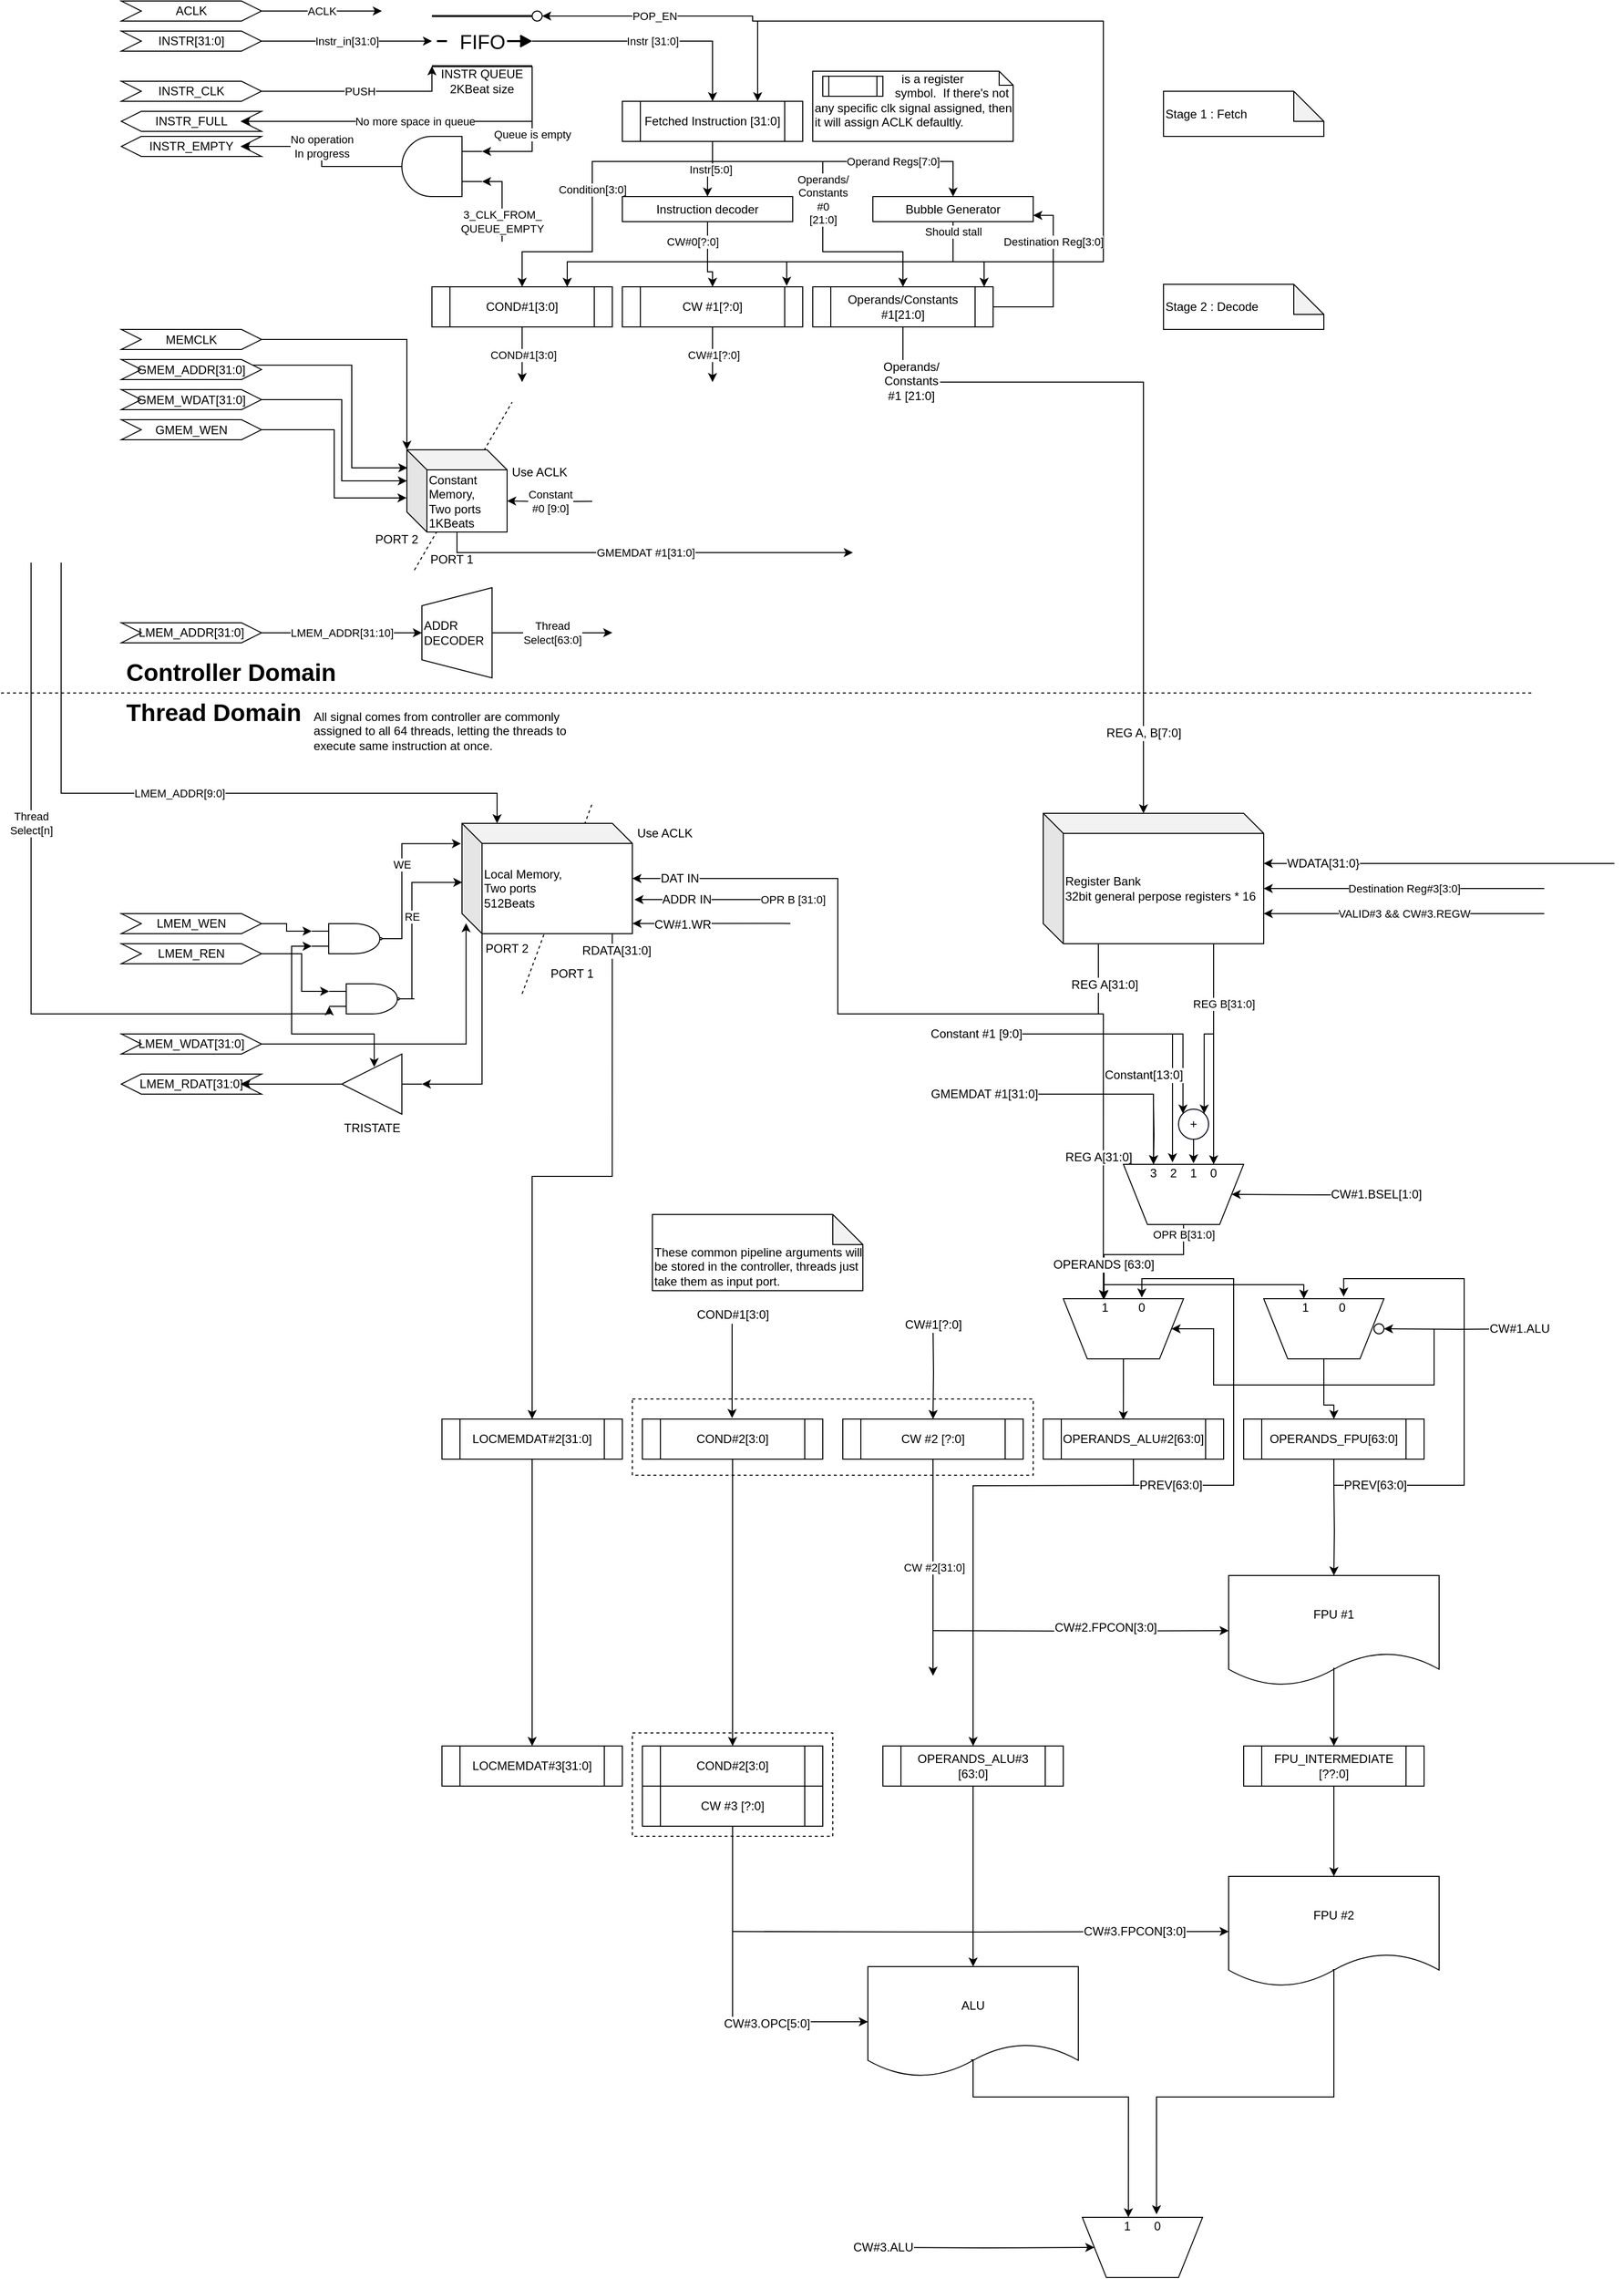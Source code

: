 <mxfile version="10.6.9" type="device"><diagram id="GFs_m2COBvJKlhi9vGBS" name="Page-1"><mxGraphModel dx="1058" dy="968" grid="1" gridSize="10" guides="1" tooltips="1" connect="1" arrows="1" fold="1" page="1" pageScale="1" pageWidth="1169" pageHeight="827" math="0" shadow="0"><root><mxCell id="0"/><mxCell id="1" parent="0"/><mxCell id="w4Xrjc9ANLXoHk5ifPLj-215" value="" style="endArrow=none;dashed=1;html=1;fontColor=#000000;" parent="1" edge="1"><mxGeometry width="50" height="50" relative="1" as="geometry"><mxPoint x="442.5" y="867.5" as="sourcePoint"/><mxPoint x="540" y="700" as="targetPoint"/></mxGeometry></mxCell><mxCell id="sPehC4blnUa77swX67Rz-1" value="" style="rounded=0;whiteSpace=wrap;html=1;fillColor=none;dashed=1;" vertex="1" parent="1"><mxGeometry x="660" y="1694" width="400" height="76" as="geometry"/></mxCell><mxCell id="w4Xrjc9ANLXoHk5ifPLj-197" style="edgeStyle=orthogonalEdgeStyle;rounded=0;orthogonalLoop=1;jettySize=auto;html=1;exitX=0.25;exitY=0;exitDx=0;exitDy=0;fontColor=#000000;entryX=0.667;entryY=0.994;entryDx=0;entryDy=0;entryPerimeter=0;" parent="1" target="w4Xrjc9ANLXoHk5ifPLj-224" edge="1"><mxGeometry relative="1" as="geometry"><mxPoint x="1120" y="1580" as="targetPoint"/><mxPoint x="1115" y="1310" as="sourcePoint"/><Array as="points"><mxPoint x="1130" y="1310"/></Array></mxGeometry></mxCell><mxCell id="w4Xrjc9ANLXoHk5ifPLj-198" value="REG A[31:0]" style="text;html=1;resizable=0;points=[];align=center;verticalAlign=middle;labelBackgroundColor=#ffffff;" parent="w4Xrjc9ANLXoHk5ifPLj-197" vertex="1" connectable="0"><mxGeometry x="0.57" y="-4" relative="1" as="geometry"><mxPoint x="-1" y="-77" as="offset"/></mxGeometry></mxCell><mxCell id="w4Xrjc9ANLXoHk5ifPLj-187" style="edgeStyle=orthogonalEdgeStyle;rounded=0;orthogonalLoop=1;jettySize=auto;html=1;exitX=0;exitY=0;exitDx=0;exitDy=0;fontColor=#000000;entryX=0;entryY=0;entryDx=0;entryDy=0;" parent="1" target="w4Xrjc9ANLXoHk5ifPLj-186" edge="1"><mxGeometry relative="1" as="geometry"><mxPoint x="1190" y="1330" as="sourcePoint"/><Array as="points"><mxPoint x="1209" y="1330"/></Array></mxGeometry></mxCell><mxCell id="w4Xrjc9ANLXoHk5ifPLj-188" style="edgeStyle=orthogonalEdgeStyle;rounded=0;orthogonalLoop=1;jettySize=auto;html=1;exitX=1;exitY=0;exitDx=0;exitDy=0;fontColor=#000000;entryX=1;entryY=0;entryDx=0;entryDy=0;" parent="1" target="w4Xrjc9ANLXoHk5ifPLj-186" edge="1"><mxGeometry relative="1" as="geometry"><mxPoint x="1240" y="1330" as="sourcePoint"/><Array as="points"><mxPoint x="1231" y="1330"/></Array></mxGeometry></mxCell><mxCell id="w4Xrjc9ANLXoHk5ifPLj-83" style="edgeStyle=orthogonalEdgeStyle;rounded=0;orthogonalLoop=1;jettySize=auto;html=1;entryX=0.75;entryY=0;entryDx=0;entryDy=0;fontColor=#000000;" parent="1" source="w4Xrjc9ANLXoHk5ifPLj-72" target="w4Xrjc9ANLXoHk5ifPLj-75" edge="1"><mxGeometry relative="1" as="geometry"><Array as="points"><mxPoint x="980" y="560"/><mxPoint x="595" y="560"/></Array></mxGeometry></mxCell><mxCell id="w4Xrjc9ANLXoHk5ifPLj-82" style="edgeStyle=orthogonalEdgeStyle;rounded=0;orthogonalLoop=1;jettySize=auto;html=1;entryX=0.911;entryY=-0.025;entryDx=0;entryDy=0;entryPerimeter=0;fontColor=#000000;" parent="1" source="w4Xrjc9ANLXoHk5ifPLj-72" target="w4Xrjc9ANLXoHk5ifPLj-55" edge="1"><mxGeometry relative="1" as="geometry"><Array as="points"><mxPoint x="980" y="560"/><mxPoint x="814" y="560"/></Array></mxGeometry></mxCell><mxCell id="w4Xrjc9ANLXoHk5ifPLj-79" value="Operands/&lt;br&gt;Constants&lt;br&gt;#0&lt;br&gt;[21:0]&lt;br&gt;" style="edgeStyle=orthogonalEdgeStyle;rounded=0;orthogonalLoop=1;jettySize=auto;html=1;exitX=0.5;exitY=1;exitDx=0;exitDy=0;fontColor=#000000;" parent="1" source="w4Xrjc9ANLXoHk5ifPLj-32" target="w4Xrjc9ANLXoHk5ifPLj-70" edge="1"><mxGeometry relative="1" as="geometry"><Array as="points"><mxPoint x="740" y="460"/><mxPoint x="850" y="460"/><mxPoint x="850" y="550"/><mxPoint x="930" y="550"/></Array></mxGeometry></mxCell><mxCell id="w4Xrjc9ANLXoHk5ifPLj-17" value="ACLK" style="edgeStyle=orthogonalEdgeStyle;rounded=0;orthogonalLoop=1;jettySize=auto;html=1;exitX=1;exitY=0.5;exitDx=0;exitDy=0;fontColor=#000000;" parent="1" source="w4Xrjc9ANLXoHk5ifPLj-2" edge="1"><mxGeometry relative="1" as="geometry"><mxPoint x="410" y="310" as="targetPoint"/><Array as="points"><mxPoint x="400" y="310"/><mxPoint x="400" y="310"/></Array></mxGeometry></mxCell><mxCell id="w4Xrjc9ANLXoHk5ifPLj-2" value="ACLK&lt;br&gt;" style="shape=step;perimeter=stepPerimeter;whiteSpace=wrap;html=1;fixedSize=1;" parent="1" vertex="1"><mxGeometry x="150" y="300" width="140" height="20" as="geometry"/></mxCell><mxCell id="w4Xrjc9ANLXoHk5ifPLj-25" value="Instr_in[31:0]" style="edgeStyle=orthogonalEdgeStyle;rounded=0;orthogonalLoop=1;jettySize=auto;html=1;exitX=1;exitY=0.5;exitDx=0;exitDy=0;entryX=0;entryY=0.5;entryDx=0;entryDy=0;fontColor=#000000;" parent="1" source="w4Xrjc9ANLXoHk5ifPLj-3" target="w4Xrjc9ANLXoHk5ifPLj-22" edge="1"><mxGeometry relative="1" as="geometry"/></mxCell><mxCell id="w4Xrjc9ANLXoHk5ifPLj-3" value="INSTR[31:0]&lt;br&gt;" style="shape=step;perimeter=stepPerimeter;whiteSpace=wrap;html=1;fixedSize=1;" parent="1" vertex="1"><mxGeometry x="150" y="330" width="140" height="20" as="geometry"/></mxCell><mxCell id="w4Xrjc9ANLXoHk5ifPLj-37" value="PUSH" style="edgeStyle=orthogonalEdgeStyle;rounded=0;orthogonalLoop=1;jettySize=auto;html=1;exitX=1;exitY=0.5;exitDx=0;exitDy=0;entryX=0;entryY=1;entryDx=0;entryDy=0;fontColor=#000000;" parent="1" source="w4Xrjc9ANLXoHk5ifPLj-4" target="w4Xrjc9ANLXoHk5ifPLj-22" edge="1"><mxGeometry relative="1" as="geometry"/></mxCell><mxCell id="w4Xrjc9ANLXoHk5ifPLj-4" value="INSTR_CLK" style="shape=step;perimeter=stepPerimeter;whiteSpace=wrap;html=1;fixedSize=1;" parent="1" vertex="1"><mxGeometry x="150" y="380" width="140" height="20" as="geometry"/></mxCell><mxCell id="w4Xrjc9ANLXoHk5ifPLj-112" style="edgeStyle=orthogonalEdgeStyle;rounded=0;orthogonalLoop=1;jettySize=auto;html=1;exitX=1;exitY=0.25;exitDx=0;exitDy=0;entryX=0.005;entryY=0.22;entryDx=0;entryDy=0;entryPerimeter=0;fontColor=#000000;" parent="1" source="w4Xrjc9ANLXoHk5ifPLj-5" target="w4Xrjc9ANLXoHk5ifPLj-106" edge="1"><mxGeometry relative="1" as="geometry"><Array as="points"><mxPoint x="380" y="663"/><mxPoint x="380" y="766"/></Array></mxGeometry></mxCell><mxCell id="w4Xrjc9ANLXoHk5ifPLj-5" value="GMEM_ADDR[31:0]" style="shape=step;perimeter=stepPerimeter;whiteSpace=wrap;html=1;fixedSize=1;" parent="1" vertex="1"><mxGeometry x="150" y="657.5" width="140" height="20" as="geometry"/></mxCell><mxCell id="w4Xrjc9ANLXoHk5ifPLj-111" style="edgeStyle=orthogonalEdgeStyle;rounded=0;orthogonalLoop=1;jettySize=auto;html=1;exitX=1;exitY=0.5;exitDx=0;exitDy=0;entryX=0;entryY=0;entryDx=0;entryDy=31;entryPerimeter=0;fontColor=#000000;" parent="1" source="w4Xrjc9ANLXoHk5ifPLj-6" target="w4Xrjc9ANLXoHk5ifPLj-106" edge="1"><mxGeometry relative="1" as="geometry"><Array as="points"><mxPoint x="370" y="697"/><mxPoint x="370" y="779"/></Array></mxGeometry></mxCell><mxCell id="w4Xrjc9ANLXoHk5ifPLj-6" value="GMEM_WDAT[31:0]" style="shape=step;perimeter=stepPerimeter;whiteSpace=wrap;html=1;fixedSize=1;" parent="1" vertex="1"><mxGeometry x="150" y="687.5" width="140" height="20" as="geometry"/></mxCell><mxCell id="w4Xrjc9ANLXoHk5ifPLj-113" style="edgeStyle=orthogonalEdgeStyle;rounded=0;orthogonalLoop=1;jettySize=auto;html=1;entryX=0;entryY=0;entryDx=0;entryDy=0;entryPerimeter=0;fontColor=#000000;" parent="1" source="w4Xrjc9ANLXoHk5ifPLj-7" target="w4Xrjc9ANLXoHk5ifPLj-106" edge="1"><mxGeometry relative="1" as="geometry"/></mxCell><mxCell id="w4Xrjc9ANLXoHk5ifPLj-7" value="MEMCLK" style="shape=step;perimeter=stepPerimeter;whiteSpace=wrap;html=1;fixedSize=1;" parent="1" vertex="1"><mxGeometry x="150" y="627.5" width="140" height="20" as="geometry"/></mxCell><mxCell id="w4Xrjc9ANLXoHk5ifPLj-110" style="edgeStyle=orthogonalEdgeStyle;rounded=0;orthogonalLoop=1;jettySize=auto;html=1;exitX=1;exitY=0.5;exitDx=0;exitDy=0;entryX=-0.003;entryY=0.585;entryDx=0;entryDy=0;entryPerimeter=0;fontColor=#000000;" parent="1" source="w4Xrjc9ANLXoHk5ifPLj-10" target="w4Xrjc9ANLXoHk5ifPLj-106" edge="1"><mxGeometry relative="1" as="geometry"/></mxCell><mxCell id="w4Xrjc9ANLXoHk5ifPLj-10" value="GMEM_WEN" style="shape=step;perimeter=stepPerimeter;whiteSpace=wrap;html=1;fixedSize=1;" parent="1" vertex="1"><mxGeometry x="150" y="717.5" width="140" height="20" as="geometry"/></mxCell><mxCell id="w4Xrjc9ANLXoHk5ifPLj-121" value="LMEM_ADDR[31:10]" style="edgeStyle=orthogonalEdgeStyle;rounded=0;orthogonalLoop=1;jettySize=auto;html=1;exitX=1;exitY=0.5;exitDx=0;exitDy=0;entryX=0.5;entryY=1;entryDx=0;entryDy=0;fontColor=#000000;" parent="1" source="w4Xrjc9ANLXoHk5ifPLj-11" target="w4Xrjc9ANLXoHk5ifPLj-120" edge="1"><mxGeometry relative="1" as="geometry"/></mxCell><mxCell id="w4Xrjc9ANLXoHk5ifPLj-11" value="LMEM_ADDR[31:0]" style="shape=step;perimeter=stepPerimeter;whiteSpace=wrap;html=1;fixedSize=1;" parent="1" vertex="1"><mxGeometry x="150" y="920" width="140" height="20" as="geometry"/></mxCell><mxCell id="w4Xrjc9ANLXoHk5ifPLj-33" value="Instr [31:0]" style="edgeStyle=orthogonalEdgeStyle;rounded=0;orthogonalLoop=1;jettySize=auto;html=1;exitX=1;exitY=0.5;exitDx=0;exitDy=0;entryX=0.5;entryY=0;entryDx=0;entryDy=0;fontColor=#000000;" parent="1" source="w4Xrjc9ANLXoHk5ifPLj-22" target="w4Xrjc9ANLXoHk5ifPLj-32" edge="1"><mxGeometry relative="1" as="geometry"/></mxCell><mxCell id="w4Xrjc9ANLXoHk5ifPLj-42" value="No more space in queue" style="edgeStyle=orthogonalEdgeStyle;rounded=0;orthogonalLoop=1;jettySize=auto;html=1;exitX=1;exitY=1;exitDx=0;exitDy=0;entryX=1;entryY=0.5;entryDx=0;entryDy=0;fontColor=#000000;" parent="1" source="w4Xrjc9ANLXoHk5ifPLj-22" target="w4Xrjc9ANLXoHk5ifPLj-40" edge="1"><mxGeometry relative="1" as="geometry"><Array as="points"><mxPoint x="560" y="420"/></Array></mxGeometry></mxCell><mxCell id="w4Xrjc9ANLXoHk5ifPLj-48" value="Queue is empty" style="edgeStyle=orthogonalEdgeStyle;rounded=0;orthogonalLoop=1;jettySize=auto;html=1;exitX=1;exitY=1;exitDx=0;exitDy=0;entryX=0;entryY=0.25;entryDx=0;entryDy=0;entryPerimeter=0;fontColor=#000000;" parent="1" source="w4Xrjc9ANLXoHk5ifPLj-22" target="w4Xrjc9ANLXoHk5ifPLj-43" edge="1"><mxGeometry relative="1" as="geometry"/></mxCell><mxCell id="w4Xrjc9ANLXoHk5ifPLj-22" value="FIFO" style="strokeWidth=2;html=1;shape=mxgraph.lean_mapping.fifo_sequence_flow;pointerEvents=1;fontStyle=0;fontSize=20;align=center;fillColor=none;" parent="1" vertex="1"><mxGeometry x="460" y="315" width="100" height="50" as="geometry"/></mxCell><mxCell id="w4Xrjc9ANLXoHk5ifPLj-23" value="INSTR QUEUE&lt;br&gt;2KBeat size&lt;br&gt;" style="text;html=1;strokeColor=none;fillColor=none;align=center;verticalAlign=middle;whiteSpace=wrap;rounded=0;fontColor=#000000;" parent="1" vertex="1"><mxGeometry x="425" y="370" width="170" height="20" as="geometry"/></mxCell><mxCell id="w4Xrjc9ANLXoHk5ifPLj-26" value="" style="endArrow=none;dashed=1;html=1;fontColor=#000000;" parent="1" edge="1"><mxGeometry width="50" height="50" relative="1" as="geometry"><mxPoint x="30" y="990" as="sourcePoint"/><mxPoint x="1560" y="990" as="targetPoint"/></mxGeometry></mxCell><mxCell id="w4Xrjc9ANLXoHk5ifPLj-28" value="&lt;h1&gt;Controller Domain&lt;/h1&gt;" style="text;html=1;strokeColor=none;fillColor=none;spacing=5;spacingTop=-20;whiteSpace=wrap;overflow=hidden;rounded=0;fontColor=#000000;" parent="1" vertex="1"><mxGeometry x="150" y="950" width="360" height="40" as="geometry"/></mxCell><mxCell id="w4Xrjc9ANLXoHk5ifPLj-31" value="&lt;h1&gt;Thread Domain&lt;/h1&gt;" style="text;html=1;strokeColor=none;fillColor=none;spacing=5;spacingTop=-20;whiteSpace=wrap;overflow=hidden;rounded=0;fontColor=#000000;" parent="1" vertex="1"><mxGeometry x="150" y="990" width="190" height="40" as="geometry"/></mxCell><mxCell id="w4Xrjc9ANLXoHk5ifPLj-52" value="Instr[5:0]" style="edgeStyle=orthogonalEdgeStyle;rounded=0;orthogonalLoop=1;jettySize=auto;html=1;entryX=0.5;entryY=0;entryDx=0;entryDy=0;fontColor=#000000;" parent="1" source="w4Xrjc9ANLXoHk5ifPLj-32" target="w4Xrjc9ANLXoHk5ifPLj-51" edge="1"><mxGeometry relative="1" as="geometry"/></mxCell><mxCell id="w4Xrjc9ANLXoHk5ifPLj-74" value="Operand Regs[7:0]" style="edgeStyle=orthogonalEdgeStyle;rounded=0;orthogonalLoop=1;jettySize=auto;html=1;exitX=0.5;exitY=1;exitDx=0;exitDy=0;entryX=0.5;entryY=0;entryDx=0;entryDy=0;fontColor=#000000;" parent="1" source="w4Xrjc9ANLXoHk5ifPLj-32" target="w4Xrjc9ANLXoHk5ifPLj-72" edge="1"><mxGeometry x="0.356" relative="1" as="geometry"><Array as="points"><mxPoint x="740" y="460"/><mxPoint x="980" y="460"/></Array><mxPoint as="offset"/></mxGeometry></mxCell><mxCell id="w4Xrjc9ANLXoHk5ifPLj-88" style="edgeStyle=orthogonalEdgeStyle;rounded=0;orthogonalLoop=1;jettySize=auto;html=1;fontColor=#000000;entryX=0.75;entryY=0;entryDx=0;entryDy=0;exitX=0.5;exitY=1;exitDx=0;exitDy=0;" parent="1" source="w4Xrjc9ANLXoHk5ifPLj-72" target="w4Xrjc9ANLXoHk5ifPLj-32" edge="1"><mxGeometry relative="1" as="geometry"><mxPoint x="785" y="290" as="sourcePoint"/><Array as="points"><mxPoint x="980" y="560"/><mxPoint x="1130" y="560"/><mxPoint x="1130" y="320"/><mxPoint x="785" y="320"/></Array></mxGeometry></mxCell><mxCell id="w4Xrjc9ANLXoHk5ifPLj-32" value="Fetched Instruction [31:0]" style="shape=process;whiteSpace=wrap;html=1;backgroundOutline=1;fillColor=none;fontColor=#000000;" parent="1" vertex="1"><mxGeometry x="650" y="400" width="180" height="40" as="geometry"/></mxCell><mxCell id="w4Xrjc9ANLXoHk5ifPLj-35" value="&amp;nbsp; &amp;nbsp; &amp;nbsp; &amp;nbsp; &amp;nbsp; &amp;nbsp; &amp;nbsp; &amp;nbsp; &amp;nbsp; &amp;nbsp; &amp;nbsp; &amp;nbsp; &amp;nbsp; is a register&lt;br&gt;&amp;nbsp; &amp;nbsp; &amp;nbsp; &amp;nbsp; &amp;nbsp; &amp;nbsp; &amp;nbsp; &amp;nbsp; &amp;nbsp; &amp;nbsp; &amp;nbsp; &amp;nbsp; symbol.&amp;nbsp;&amp;nbsp;If there's not any specific clk signal assigned, then it will assign ACLK defaultly.&lt;br&gt;&lt;br&gt;" style="shape=note;whiteSpace=wrap;html=1;size=14;verticalAlign=top;align=left;spacingTop=-6;fillColor=none;fontColor=#000000;" parent="1" vertex="1"><mxGeometry x="840" y="370" width="200" height="70" as="geometry"/></mxCell><mxCell id="w4Xrjc9ANLXoHk5ifPLj-36" value="" style="shape=process;whiteSpace=wrap;html=1;backgroundOutline=1;fillColor=none;fontColor=#000000;" parent="1" vertex="1"><mxGeometry x="850" y="375" width="60" height="20" as="geometry"/></mxCell><mxCell id="w4Xrjc9ANLXoHk5ifPLj-40" value="INSTR_FULL" style="shape=step;perimeter=stepPerimeter;whiteSpace=wrap;html=1;fixedSize=1;flipH=1;" parent="1" vertex="1"><mxGeometry x="150" y="410" width="140" height="20" as="geometry"/></mxCell><mxCell id="w4Xrjc9ANLXoHk5ifPLj-41" value="INSTR_EMPTY" style="shape=step;perimeter=stepPerimeter;whiteSpace=wrap;html=1;fixedSize=1;flipH=1;" parent="1" vertex="1"><mxGeometry x="150" y="435" width="140" height="20" as="geometry"/></mxCell><mxCell id="w4Xrjc9ANLXoHk5ifPLj-46" value="No operation&lt;br&gt;In progress&lt;br&gt;" style="edgeStyle=orthogonalEdgeStyle;rounded=0;orthogonalLoop=1;jettySize=auto;html=1;exitX=1;exitY=0.5;exitDx=0;exitDy=0;exitPerimeter=0;entryX=1;entryY=0.5;entryDx=0;entryDy=0;fontColor=#000000;" parent="1" source="w4Xrjc9ANLXoHk5ifPLj-43" target="w4Xrjc9ANLXoHk5ifPLj-41" edge="1"><mxGeometry relative="1" as="geometry"/></mxCell><mxCell id="w4Xrjc9ANLXoHk5ifPLj-100" value="3_CLK_FROM_&lt;br&gt;QUEUE_EMPTY&lt;br&gt;" style="edgeStyle=orthogonalEdgeStyle;rounded=0;orthogonalLoop=1;jettySize=auto;html=1;exitX=0;exitY=0.75;exitDx=0;exitDy=0;exitPerimeter=0;fontColor=#000000;entryX=0;entryY=0.75;entryDx=0;entryDy=0;entryPerimeter=0;" parent="1" target="w4Xrjc9ANLXoHk5ifPLj-43" edge="1"><mxGeometry x="-0.5" relative="1" as="geometry"><mxPoint x="530" y="540" as="sourcePoint"/><Array as="points"><mxPoint x="530" y="480"/></Array><mxPoint as="offset"/></mxGeometry></mxCell><mxCell id="w4Xrjc9ANLXoHk5ifPLj-43" value="&lt;br&gt;&lt;br&gt;" style="verticalLabelPosition=bottom;shadow=0;dashed=0;align=center;fillColor=#ffffff;html=1;verticalAlign=top;strokeWidth=1;shape=mxgraph.electrical.logic_gates.logic_gate;operation=and;fontColor=#000000;flipH=1;" parent="1" vertex="1"><mxGeometry x="410" y="435" width="100" height="60" as="geometry"/></mxCell><mxCell id="w4Xrjc9ANLXoHk5ifPLj-76" value="Condition[3:0]" style="edgeStyle=orthogonalEdgeStyle;rounded=0;orthogonalLoop=1;jettySize=auto;html=1;entryX=0.5;entryY=0;entryDx=0;entryDy=0;fontColor=#000000;exitX=0.5;exitY=1;exitDx=0;exitDy=0;" parent="1" source="w4Xrjc9ANLXoHk5ifPLj-32" target="w4Xrjc9ANLXoHk5ifPLj-75" edge="1"><mxGeometry relative="1" as="geometry"><mxPoint x="710" y="460" as="sourcePoint"/><Array as="points"><mxPoint x="740" y="460"/><mxPoint x="620" y="460"/><mxPoint x="620" y="550"/><mxPoint x="550" y="550"/></Array></mxGeometry></mxCell><mxCell id="w4Xrjc9ANLXoHk5ifPLj-85" value="CW#0[?:0]" style="edgeStyle=orthogonalEdgeStyle;rounded=0;orthogonalLoop=1;jettySize=auto;html=1;fontColor=#000000;entryX=0.5;entryY=0;entryDx=0;entryDy=0;" parent="1" source="w4Xrjc9ANLXoHk5ifPLj-51" target="w4Xrjc9ANLXoHk5ifPLj-55" edge="1"><mxGeometry x="-0.429" y="-15" relative="1" as="geometry"><mxPoint x="735" y="570" as="targetPoint"/><Array as="points"><mxPoint x="735" y="570"/><mxPoint x="740" y="570"/></Array><mxPoint as="offset"/></mxGeometry></mxCell><mxCell id="w4Xrjc9ANLXoHk5ifPLj-51" value="Instruction decoder" style="rounded=0;whiteSpace=wrap;html=1;fillColor=none;fontColor=#000000;" parent="1" vertex="1"><mxGeometry x="650" y="495" width="170" height="25" as="geometry"/></mxCell><mxCell id="w4Xrjc9ANLXoHk5ifPLj-99" value="CW#1[?:0]&lt;br&gt;" style="edgeStyle=orthogonalEdgeStyle;rounded=0;orthogonalLoop=1;jettySize=auto;html=1;fontColor=#000000;" parent="1" source="w4Xrjc9ANLXoHk5ifPLj-55" edge="1"><mxGeometry relative="1" as="geometry"><mxPoint x="740" y="680" as="targetPoint"/></mxGeometry></mxCell><mxCell id="w4Xrjc9ANLXoHk5ifPLj-55" value="CW #1[?:0]" style="shape=process;whiteSpace=wrap;html=1;backgroundOutline=1;fillColor=none;fontColor=#000000;" parent="1" vertex="1"><mxGeometry x="650" y="585" width="180" height="40" as="geometry"/></mxCell><mxCell id="w4Xrjc9ANLXoHk5ifPLj-73" value="Destination Reg[3:0]" style="edgeStyle=orthogonalEdgeStyle;rounded=0;orthogonalLoop=1;jettySize=auto;html=1;exitX=0;exitY=0.5;exitDx=0;exitDy=0;entryX=1;entryY=0.75;entryDx=0;entryDy=0;fontColor=#000000;" parent="1" source="w4Xrjc9ANLXoHk5ifPLj-70" target="w4Xrjc9ANLXoHk5ifPLj-72" edge="1"><mxGeometry x="0.462" relative="1" as="geometry"><mxPoint as="offset"/></mxGeometry></mxCell><mxCell id="w4Xrjc9ANLXoHk5ifPLj-94" style="edgeStyle=orthogonalEdgeStyle;rounded=0;orthogonalLoop=1;jettySize=auto;html=1;entryX=0;entryY=0;entryDx=100;entryDy=0;entryPerimeter=0;fontColor=#000000;" parent="1" source="w4Xrjc9ANLXoHk5ifPLj-70" target="w4Xrjc9ANLXoHk5ifPLj-93" edge="1"><mxGeometry relative="1" as="geometry"><Array as="points"><mxPoint x="930" y="680"/><mxPoint x="1170" y="680"/></Array></mxGeometry></mxCell><mxCell id="w4Xrjc9ANLXoHk5ifPLj-95" value="REG A, B[7:0]" style="text;html=1;resizable=0;points=[];align=center;verticalAlign=middle;labelBackgroundColor=#ffffff;" parent="w4Xrjc9ANLXoHk5ifPLj-94" vertex="1" connectable="0"><mxGeometry x="0.705" y="4" relative="1" as="geometry"><mxPoint x="-4" y="27" as="offset"/></mxGeometry></mxCell><mxCell id="w4Xrjc9ANLXoHk5ifPLj-108" value="Operands/&lt;br&gt;Constants&lt;br&gt;#1 [21:0]&lt;br&gt;" style="text;html=1;resizable=0;points=[];align=center;verticalAlign=middle;labelBackgroundColor=#ffffff;" parent="w4Xrjc9ANLXoHk5ifPLj-94" vertex="1" connectable="0"><mxGeometry x="-0.827" y="1" relative="1" as="geometry"><mxPoint as="offset"/></mxGeometry></mxCell><mxCell id="w4Xrjc9ANLXoHk5ifPLj-70" value="Operands/Constants&lt;br&gt;#1[21:0]&lt;br&gt;" style="shape=process;whiteSpace=wrap;html=1;backgroundOutline=1;fillColor=none;fontColor=#000000;direction=west;" parent="1" vertex="1"><mxGeometry x="840" y="585" width="180" height="40" as="geometry"/></mxCell><mxCell id="w4Xrjc9ANLXoHk5ifPLj-80" value="Should stall" style="edgeStyle=orthogonalEdgeStyle;rounded=0;orthogonalLoop=1;jettySize=auto;html=1;fontColor=#000000;entryX=0.05;entryY=1;entryDx=0;entryDy=0;entryPerimeter=0;" parent="1" source="w4Xrjc9ANLXoHk5ifPLj-72" target="w4Xrjc9ANLXoHk5ifPLj-70" edge="1"><mxGeometry x="-0.792" relative="1" as="geometry"><Array as="points"><mxPoint x="980" y="560"/><mxPoint x="1011" y="560"/></Array><mxPoint as="offset"/></mxGeometry></mxCell><mxCell id="w4Xrjc9ANLXoHk5ifPLj-72" value="Bubble Generator" style="rounded=0;whiteSpace=wrap;html=1;fillColor=none;fontColor=#000000;" parent="1" vertex="1"><mxGeometry x="900" y="495" width="160" height="25" as="geometry"/></mxCell><mxCell id="w4Xrjc9ANLXoHk5ifPLj-98" value="COND#1[3:0]" style="edgeStyle=orthogonalEdgeStyle;rounded=0;orthogonalLoop=1;jettySize=auto;html=1;fontColor=#000000;" parent="1" source="w4Xrjc9ANLXoHk5ifPLj-75" edge="1"><mxGeometry relative="1" as="geometry"><mxPoint x="550" y="680" as="targetPoint"/></mxGeometry></mxCell><mxCell id="w4Xrjc9ANLXoHk5ifPLj-75" value="COND#1[3:0]" style="shape=process;whiteSpace=wrap;html=1;backgroundOutline=1;fillColor=none;fontColor=#000000;" parent="1" vertex="1"><mxGeometry x="460" y="585" width="180" height="40" as="geometry"/></mxCell><mxCell id="w4Xrjc9ANLXoHk5ifPLj-89" value="All signal comes from controller are commonly assigned to all 64 threads, letting the threads to execute same instruction at once." style="text;html=1;strokeColor=none;fillColor=none;align=left;verticalAlign=top;whiteSpace=wrap;rounded=0;" parent="1" vertex="1"><mxGeometry x="340" y="1000" width="290" height="80" as="geometry"/></mxCell><mxCell id="w4Xrjc9ANLXoHk5ifPLj-90" value="Stage 2 : Decode" style="shape=note;whiteSpace=wrap;html=1;backgroundOutline=1;darkOpacity=0.05;rounded=0;fillColor=none;align=left;" parent="1" vertex="1"><mxGeometry x="1190" y="582.5" width="160" height="45" as="geometry"/></mxCell><mxCell id="w4Xrjc9ANLXoHk5ifPLj-91" value="Stage 1 : Fetch" style="shape=note;whiteSpace=wrap;html=1;backgroundOutline=1;darkOpacity=0.05;rounded=0;fillColor=none;align=left;" parent="1" vertex="1"><mxGeometry x="1190" y="390" width="160" height="45" as="geometry"/></mxCell><mxCell id="w4Xrjc9ANLXoHk5ifPLj-93" value="Register Bank&lt;br&gt;32bit general perpose registers * 16&lt;br&gt;" style="shape=cube;whiteSpace=wrap;html=1;boundedLbl=1;backgroundOutline=1;darkOpacity=0.05;darkOpacity2=0.1;rounded=0;fillColor=none;align=left;" parent="1" vertex="1"><mxGeometry x="1070" y="1110" width="220" height="130" as="geometry"/></mxCell><mxCell id="w4Xrjc9ANLXoHk5ifPLj-103" value="" style="ellipse;whiteSpace=wrap;html=1;aspect=fixed;rounded=0;fillColor=none;align=left;" parent="1" vertex="1"><mxGeometry x="560" y="310" width="10" height="10" as="geometry"/></mxCell><mxCell id="w4Xrjc9ANLXoHk5ifPLj-104" value="POP_EN" style="edgeStyle=orthogonalEdgeStyle;rounded=0;orthogonalLoop=1;jettySize=auto;html=1;entryX=1;entryY=0.5;entryDx=0;entryDy=0;fontColor=#000000;" parent="1" target="w4Xrjc9ANLXoHk5ifPLj-103" edge="1"><mxGeometry relative="1" as="geometry"><mxPoint x="789.951" y="319.961" as="sourcePoint"/><mxPoint x="560.049" y="314.913" as="targetPoint"/><Array as="points"><mxPoint x="780" y="320"/><mxPoint x="780" y="315"/></Array></mxGeometry></mxCell><mxCell id="w4Xrjc9ANLXoHk5ifPLj-109" value="Constant&lt;br&gt;#0 [9:0]&lt;br&gt;" style="edgeStyle=orthogonalEdgeStyle;rounded=0;orthogonalLoop=1;jettySize=auto;html=1;exitX=0;exitY=0;exitDx=100;exitDy=51;exitPerimeter=0;fontColor=#000000;entryX=0;entryY=0;entryDx=100;entryDy=51;entryPerimeter=0;" parent="1" target="w4Xrjc9ANLXoHk5ifPLj-106" edge="1"><mxGeometry relative="1" as="geometry"><mxPoint x="620" y="798.833" as="sourcePoint"/></mxGeometry></mxCell><mxCell id="w4Xrjc9ANLXoHk5ifPLj-153" value="GMEMDAT #1[31:0]" style="edgeStyle=orthogonalEdgeStyle;rounded=0;orthogonalLoop=1;jettySize=auto;html=1;fontColor=#000000;" parent="1" source="w4Xrjc9ANLXoHk5ifPLj-106" edge="1"><mxGeometry relative="1" as="geometry"><mxPoint x="880" y="850" as="targetPoint"/><Array as="points"><mxPoint x="485" y="850"/><mxPoint x="850" y="850"/></Array></mxGeometry></mxCell><mxCell id="w4Xrjc9ANLXoHk5ifPLj-145" style="edgeStyle=orthogonalEdgeStyle;rounded=0;orthogonalLoop=1;jettySize=auto;html=1;exitX=1;exitY=0.5;exitDx=0;exitDy=0;entryX=0.024;entryY=0.905;entryDx=0;entryDy=0;entryPerimeter=0;fontColor=#000000;" parent="1" source="w4Xrjc9ANLXoHk5ifPLj-116" target="w4Xrjc9ANLXoHk5ifPLj-122" edge="1"><mxGeometry relative="1" as="geometry"/></mxCell><mxCell id="w4Xrjc9ANLXoHk5ifPLj-116" value="LMEM_WDAT[31:0]" style="shape=step;perimeter=stepPerimeter;whiteSpace=wrap;html=1;fixedSize=1;" parent="1" vertex="1"><mxGeometry x="150" y="1330" width="140" height="20" as="geometry"/></mxCell><mxCell id="w4Xrjc9ANLXoHk5ifPLj-117" value="LMEM_RDAT[31:0]" style="shape=step;perimeter=stepPerimeter;whiteSpace=wrap;html=1;fixedSize=1;flipH=1;" parent="1" vertex="1"><mxGeometry x="150" y="1370" width="140" height="20" as="geometry"/></mxCell><mxCell id="w4Xrjc9ANLXoHk5ifPLj-129" style="edgeStyle=orthogonalEdgeStyle;rounded=0;orthogonalLoop=1;jettySize=auto;html=1;exitX=1;exitY=0.5;exitDx=0;exitDy=0;entryX=0;entryY=0.25;entryDx=0;entryDy=0;entryPerimeter=0;fontColor=#000000;" parent="1" source="w4Xrjc9ANLXoHk5ifPLj-118" target="w4Xrjc9ANLXoHk5ifPLj-128" edge="1"><mxGeometry relative="1" as="geometry"/></mxCell><mxCell id="w4Xrjc9ANLXoHk5ifPLj-118" value="LMEM_WEN" style="shape=step;perimeter=stepPerimeter;whiteSpace=wrap;html=1;fixedSize=1;" parent="1" vertex="1"><mxGeometry x="150" y="1210" width="140" height="20" as="geometry"/></mxCell><mxCell id="w4Xrjc9ANLXoHk5ifPLj-137" style="edgeStyle=orthogonalEdgeStyle;rounded=0;orthogonalLoop=1;jettySize=auto;html=1;entryX=0;entryY=0.25;entryDx=0;entryDy=0;entryPerimeter=0;fontColor=#000000;" parent="1" source="w4Xrjc9ANLXoHk5ifPLj-119" target="w4Xrjc9ANLXoHk5ifPLj-136" edge="1"><mxGeometry relative="1" as="geometry"><Array as="points"><mxPoint x="330" y="1250"/><mxPoint x="330" y="1287"/></Array></mxGeometry></mxCell><mxCell id="w4Xrjc9ANLXoHk5ifPLj-119" value="LMEM_REN" style="shape=step;perimeter=stepPerimeter;whiteSpace=wrap;html=1;fixedSize=1;" parent="1" vertex="1"><mxGeometry x="150" y="1240" width="140" height="20" as="geometry"/></mxCell><mxCell id="w4Xrjc9ANLXoHk5ifPLj-127" value="Thread &lt;br&gt;Select[63:0]" style="edgeStyle=orthogonalEdgeStyle;rounded=0;orthogonalLoop=1;jettySize=auto;html=1;exitX=0.5;exitY=0;exitDx=0;exitDy=0;fontColor=#000000;" parent="1" source="w4Xrjc9ANLXoHk5ifPLj-120" edge="1"><mxGeometry relative="1" as="geometry"><mxPoint x="640" y="929.931" as="targetPoint"/></mxGeometry></mxCell><mxCell id="w4Xrjc9ANLXoHk5ifPLj-120" value="ADDR&lt;br&gt;DECODER&lt;br&gt;" style="shape=trapezoid;perimeter=trapezoidPerimeter;whiteSpace=wrap;html=1;rounded=0;fillColor=none;align=left;direction=south;flipH=1;" parent="1" vertex="1"><mxGeometry x="450" y="885" width="70" height="90" as="geometry"/></mxCell><mxCell id="w4Xrjc9ANLXoHk5ifPLj-125" value="LMEM_ADDR[9:0]" style="edgeStyle=orthogonalEdgeStyle;rounded=0;orthogonalLoop=1;jettySize=auto;html=1;fontColor=#000000;" parent="1" target="w4Xrjc9ANLXoHk5ifPLj-122" edge="1"><mxGeometry relative="1" as="geometry"><mxPoint x="90" y="860" as="sourcePoint"/><Array as="points"><mxPoint x="525" y="1090"/></Array></mxGeometry></mxCell><mxCell id="w4Xrjc9ANLXoHk5ifPLj-146" style="edgeStyle=orthogonalEdgeStyle;rounded=0;orthogonalLoop=1;jettySize=auto;html=1;exitX=0;exitY=0;exitDx=20;exitDy=110;exitPerimeter=0;fontColor=#000000;entryX=0;entryY=0.5;entryDx=0;entryDy=0;" parent="1" source="w4Xrjc9ANLXoHk5ifPLj-122" target="w4Xrjc9ANLXoHk5ifPLj-147" edge="1"><mxGeometry relative="1" as="geometry"><mxPoint x="450" y="1380" as="targetPoint"/><Array as="points"><mxPoint x="510" y="1380"/></Array></mxGeometry></mxCell><mxCell id="w4Xrjc9ANLXoHk5ifPLj-166" style="edgeStyle=orthogonalEdgeStyle;rounded=0;orthogonalLoop=1;jettySize=auto;html=1;fontColor=#000000;exitX=0.25;exitY=1;exitDx=0;exitDy=0;exitPerimeter=0;" parent="1" source="w4Xrjc9ANLXoHk5ifPLj-93" target="w4Xrjc9ANLXoHk5ifPLj-122" edge="1"><mxGeometry relative="1" as="geometry"><Array as="points"><mxPoint x="1125" y="1310"/><mxPoint x="865" y="1310"/><mxPoint x="865" y="1175"/></Array></mxGeometry></mxCell><mxCell id="w4Xrjc9ANLXoHk5ifPLj-167" value="REG A[31:0]" style="text;html=1;resizable=0;points=[];align=center;verticalAlign=middle;labelBackgroundColor=#ffffff;" parent="w4Xrjc9ANLXoHk5ifPLj-166" vertex="1" connectable="0"><mxGeometry x="-0.803" y="4" relative="1" as="geometry"><mxPoint x="1.5" y="-25.5" as="offset"/></mxGeometry></mxCell><mxCell id="w4Xrjc9ANLXoHk5ifPLj-171" value="DAT IN" style="text;html=1;resizable=0;points=[];align=center;verticalAlign=middle;labelBackgroundColor=#ffffff;" parent="w4Xrjc9ANLXoHk5ifPLj-166" vertex="1" connectable="0"><mxGeometry x="0.901" y="-4" relative="1" as="geometry"><mxPoint x="14" y="4" as="offset"/></mxGeometry></mxCell><mxCell id="w4Xrjc9ANLXoHk5ifPLj-210" value="OPR B [31:0]" style="edgeStyle=orthogonalEdgeStyle;rounded=0;orthogonalLoop=1;jettySize=auto;html=1;fontColor=#000000;entryX=1.012;entryY=0.691;entryDx=0;entryDy=0;entryPerimeter=0;" parent="1" target="w4Xrjc9ANLXoHk5ifPLj-122" edge="1"><mxGeometry x="-0.873" y="-10" relative="1" as="geometry"><mxPoint x="820" y="1196" as="sourcePoint"/><Array as="points"><mxPoint x="670" y="1196"/><mxPoint x="670" y="1196"/></Array><mxPoint x="10" y="10" as="offset"/></mxGeometry></mxCell><mxCell id="w4Xrjc9ANLXoHk5ifPLj-211" value="ADDR IN" style="text;html=1;resizable=0;points=[];align=center;verticalAlign=middle;labelBackgroundColor=#ffffff;" parent="w4Xrjc9ANLXoHk5ifPLj-210" vertex="1" connectable="0"><mxGeometry x="0.887" y="-2" relative="1" as="geometry"><mxPoint x="42.5" y="2" as="offset"/></mxGeometry></mxCell><mxCell id="w4Xrjc9ANLXoHk5ifPLj-141" value="WE" style="edgeStyle=orthogonalEdgeStyle;rounded=0;orthogonalLoop=1;jettySize=auto;html=1;exitX=1;exitY=0.5;exitDx=0;exitDy=0;exitPerimeter=0;entryX=-0.006;entryY=0.184;entryDx=0;entryDy=0;entryPerimeter=0;fontColor=#000000;" parent="1" source="w4Xrjc9ANLXoHk5ifPLj-128" target="w4Xrjc9ANLXoHk5ifPLj-122" edge="1"><mxGeometry relative="1" as="geometry"><Array as="points"><mxPoint x="430" y="1235"/><mxPoint x="430" y="1140"/></Array></mxGeometry></mxCell><mxCell id="w4Xrjc9ANLXoHk5ifPLj-128" value="" style="verticalLabelPosition=bottom;shadow=0;dashed=0;align=center;fillColor=#ffffff;html=1;verticalAlign=top;strokeWidth=1;shape=mxgraph.electrical.logic_gates.logic_gate;operation=and;negating=1;rounded=0;" parent="1" vertex="1"><mxGeometry x="340" y="1220" width="85" height="30" as="geometry"/></mxCell><mxCell id="w4Xrjc9ANLXoHk5ifPLj-135" value="Thread&lt;br&gt;Select[n]&lt;br&gt;" style="edgeStyle=orthogonalEdgeStyle;rounded=0;orthogonalLoop=1;jettySize=auto;html=1;fontColor=#000000;entryX=0;entryY=0.75;entryDx=0;entryDy=0;entryPerimeter=0;" parent="1" target="w4Xrjc9ANLXoHk5ifPLj-128" edge="1"><mxGeometry x="-0.348" relative="1" as="geometry"><mxPoint x="290" y="1309.931" as="targetPoint"/><mxPoint x="60" y="860" as="sourcePoint"/><Array as="points"><mxPoint x="320" y="1310"/><mxPoint x="320" y="1242"/></Array><mxPoint as="offset"/></mxGeometry></mxCell><mxCell id="w4Xrjc9ANLXoHk5ifPLj-138" style="edgeStyle=orthogonalEdgeStyle;rounded=0;orthogonalLoop=1;jettySize=auto;html=1;exitX=0;exitY=0.75;exitDx=0;exitDy=0;exitPerimeter=0;fontColor=#000000;entryX=0;entryY=0.75;entryDx=0;entryDy=0;entryPerimeter=0;" parent="1" target="w4Xrjc9ANLXoHk5ifPLj-136" edge="1"><mxGeometry relative="1" as="geometry"><mxPoint x="320.345" y="1309.931" as="sourcePoint"/><Array as="points"><mxPoint x="358" y="1310"/></Array></mxGeometry></mxCell><mxCell id="w4Xrjc9ANLXoHk5ifPLj-142" value="RE" style="edgeStyle=orthogonalEdgeStyle;rounded=0;orthogonalLoop=1;jettySize=auto;html=1;exitX=1;exitY=0.5;exitDx=0;exitDy=0;exitPerimeter=0;entryX=0.002;entryY=0.535;entryDx=0;entryDy=0;entryPerimeter=0;fontColor=#000000;" parent="1" source="w4Xrjc9ANLXoHk5ifPLj-136" target="w4Xrjc9ANLXoHk5ifPLj-122" edge="1"><mxGeometry relative="1" as="geometry"><Array as="points"><mxPoint x="440" y="1295"/><mxPoint x="440" y="1179"/></Array></mxGeometry></mxCell><mxCell id="w4Xrjc9ANLXoHk5ifPLj-136" value="" style="verticalLabelPosition=bottom;shadow=0;dashed=0;align=center;fillColor=#ffffff;html=1;verticalAlign=top;strokeWidth=1;shape=mxgraph.electrical.logic_gates.logic_gate;operation=and;negating=1;rounded=0;" parent="1" vertex="1"><mxGeometry x="357.5" y="1280" width="85" height="30" as="geometry"/></mxCell><mxCell id="w4Xrjc9ANLXoHk5ifPLj-149" style="edgeStyle=orthogonalEdgeStyle;rounded=0;orthogonalLoop=1;jettySize=auto;html=1;exitX=1;exitY=0.5;exitDx=0;exitDy=0;entryX=1;entryY=0.5;entryDx=0;entryDy=0;fontColor=#000000;" parent="1" source="w4Xrjc9ANLXoHk5ifPLj-147" target="w4Xrjc9ANLXoHk5ifPLj-117" edge="1"><mxGeometry relative="1" as="geometry"/></mxCell><mxCell id="w4Xrjc9ANLXoHk5ifPLj-150" style="edgeStyle=orthogonalEdgeStyle;rounded=0;orthogonalLoop=1;jettySize=auto;html=1;fontColor=#000000;entryX=0.476;entryY=0.783;entryDx=0;entryDy=0;entryPerimeter=0;" parent="1" target="w4Xrjc9ANLXoHk5ifPLj-147" edge="1"><mxGeometry relative="1" as="geometry"><mxPoint x="320" y="1310" as="sourcePoint"/><Array as="points"><mxPoint x="320" y="1330"/><mxPoint x="402" y="1330"/></Array></mxGeometry></mxCell><mxCell id="w4Xrjc9ANLXoHk5ifPLj-147" value="TRISTATE" style="verticalLabelPosition=bottom;shadow=0;dashed=0;align=center;fillColor=#ffffff;html=1;verticalAlign=top;strokeWidth=1;shape=mxgraph.electrical.logic_gates.buffer2;rounded=0;direction=west;" parent="1" vertex="1"><mxGeometry x="350" y="1350" width="100" height="60" as="geometry"/></mxCell><mxCell id="w4Xrjc9ANLXoHk5ifPLj-160" value="Destination Reg#3[3:0]" style="edgeStyle=orthogonalEdgeStyle;rounded=0;orthogonalLoop=1;jettySize=auto;html=1;entryX=0;entryY=0;entryDx=220;entryDy=75;entryPerimeter=0;fontColor=#000000;" parent="1" target="w4Xrjc9ANLXoHk5ifPLj-93" edge="1"><mxGeometry relative="1" as="geometry"><mxPoint x="1570" y="1185" as="sourcePoint"/><Array as="points"><mxPoint x="1570" y="1185"/></Array></mxGeometry></mxCell><mxCell id="w4Xrjc9ANLXoHk5ifPLj-176" style="edgeStyle=orthogonalEdgeStyle;rounded=0;orthogonalLoop=1;jettySize=auto;html=1;exitX=0.75;exitY=1;exitDx=0;exitDy=0;fontColor=#000000;entryX=0.75;entryY=1;entryDx=0;entryDy=0;" parent="1" target="w4Xrjc9ANLXoHk5ifPLj-172" edge="1"><mxGeometry relative="1" as="geometry"><mxPoint x="1180" y="1400" as="sourcePoint"/></mxGeometry></mxCell><mxCell id="w4Xrjc9ANLXoHk5ifPLj-191" style="edgeStyle=orthogonalEdgeStyle;rounded=0;orthogonalLoop=1;jettySize=auto;html=1;fontColor=#000000;" parent="1" target="w4Xrjc9ANLXoHk5ifPLj-172" edge="1"><mxGeometry relative="1" as="geometry"><mxPoint x="1430" y="1490" as="sourcePoint"/></mxGeometry></mxCell><mxCell id="w4Xrjc9ANLXoHk5ifPLj-192" value="CW#1.BSEL[1:0]" style="text;html=1;resizable=0;points=[];align=center;verticalAlign=middle;labelBackgroundColor=#ffffff;" parent="w4Xrjc9ANLXoHk5ifPLj-191" vertex="1" connectable="0"><mxGeometry x="-0.674" relative="1" as="geometry"><mxPoint as="offset"/></mxGeometry></mxCell><mxCell id="w4Xrjc9ANLXoHk5ifPLj-193" value="OPR B[31:0]" style="edgeStyle=orthogonalEdgeStyle;rounded=0;orthogonalLoop=1;jettySize=auto;html=1;fontColor=#000000;entryX=0.661;entryY=0.989;entryDx=0;entryDy=0;entryPerimeter=0;" parent="1" source="w4Xrjc9ANLXoHk5ifPLj-172" target="w4Xrjc9ANLXoHk5ifPLj-224" edge="1"><mxGeometry x="-0.87" relative="1" as="geometry"><mxPoint x="1186" y="1580" as="targetPoint"/><Array as="points"><mxPoint x="1210" y="1550"/><mxPoint x="1131" y="1550"/></Array><mxPoint as="offset"/></mxGeometry></mxCell><mxCell id="w4Xrjc9ANLXoHk5ifPLj-237" value="OPERANDS [63:0]" style="text;html=1;resizable=0;points=[];align=center;verticalAlign=middle;labelBackgroundColor=#ffffff;" parent="w4Xrjc9ANLXoHk5ifPLj-193" vertex="1" connectable="0"><mxGeometry x="0.591" y="1" relative="1" as="geometry"><mxPoint x="-2" y="-3.5" as="offset"/></mxGeometry></mxCell><mxCell id="w4Xrjc9ANLXoHk5ifPLj-172" value="3&amp;nbsp; &amp;nbsp; 2&amp;nbsp; &amp;nbsp; 1&amp;nbsp; &amp;nbsp; 0&lt;br&gt;&lt;br&gt;&lt;br&gt;&lt;br&gt;" style="shape=trapezoid;perimeter=trapezoidPerimeter;whiteSpace=wrap;html=1;rounded=0;fillColor=none;align=center;direction=west;" parent="1" vertex="1"><mxGeometry x="1150" y="1460" width="120" height="60" as="geometry"/></mxCell><mxCell id="w4Xrjc9ANLXoHk5ifPLj-173" value="VALID#3 &amp;amp;&amp;amp; CW#3.REGW" style="edgeStyle=orthogonalEdgeStyle;rounded=0;orthogonalLoop=1;jettySize=auto;html=1;entryX=0;entryY=0;entryDx=220;entryDy=75;entryPerimeter=0;fontColor=#000000;" parent="1" edge="1"><mxGeometry relative="1" as="geometry"><mxPoint x="1570" y="1210" as="sourcePoint"/><mxPoint x="1290" y="1210" as="targetPoint"/><Array as="points"><mxPoint x="1570" y="1210"/></Array></mxGeometry></mxCell><mxCell id="w4Xrjc9ANLXoHk5ifPLj-174" value="" style="edgeStyle=orthogonalEdgeStyle;rounded=0;orthogonalLoop=1;jettySize=auto;html=1;entryX=0;entryY=0;entryDx=220;entryDy=75;entryPerimeter=0;fontColor=#000000;" parent="1" edge="1"><mxGeometry relative="1" as="geometry"><mxPoint x="1640" y="1160" as="sourcePoint"/><mxPoint x="1290" y="1160" as="targetPoint"/><Array as="points"><mxPoint x="1570" y="1160"/></Array></mxGeometry></mxCell><mxCell id="w4Xrjc9ANLXoHk5ifPLj-175" value="WDATA[31:0}" style="text;html=1;resizable=0;points=[];align=center;verticalAlign=middle;labelBackgroundColor=#ffffff;" parent="w4Xrjc9ANLXoHk5ifPLj-174" vertex="1" connectable="0"><mxGeometry x="0.757" y="3" relative="1" as="geometry"><mxPoint x="16" y="-3" as="offset"/></mxGeometry></mxCell><mxCell id="w4Xrjc9ANLXoHk5ifPLj-177" style="edgeStyle=orthogonalEdgeStyle;rounded=0;orthogonalLoop=1;jettySize=auto;html=1;fontColor=#000000;entryX=0.75;entryY=1;entryDx=0;entryDy=0;" parent="1" target="w4Xrjc9ANLXoHk5ifPLj-172" edge="1"><mxGeometry relative="1" as="geometry"><mxPoint x="1180" y="1460" as="targetPoint"/><mxPoint x="990" y="1390" as="sourcePoint"/><Array as="points"><mxPoint x="1180" y="1440"/><mxPoint x="1180" y="1440"/></Array></mxGeometry></mxCell><mxCell id="w4Xrjc9ANLXoHk5ifPLj-179" value="GMEMDAT #1[31:0]" style="text;html=1;resizable=0;points=[];align=center;verticalAlign=middle;labelBackgroundColor=#ffffff;" parent="w4Xrjc9ANLXoHk5ifPLj-177" vertex="1" connectable="0"><mxGeometry x="-0.744" y="-3" relative="1" as="geometry"><mxPoint x="-13" y="-3" as="offset"/></mxGeometry></mxCell><mxCell id="w4Xrjc9ANLXoHk5ifPLj-182" value="REG B[31:0]" style="edgeStyle=orthogonalEdgeStyle;rounded=0;orthogonalLoop=1;jettySize=auto;html=1;fontColor=#000000;entryX=0.25;entryY=1;entryDx=0;entryDy=0;" parent="1" target="w4Xrjc9ANLXoHk5ifPLj-172" edge="1"><mxGeometry x="-0.454" y="10" relative="1" as="geometry"><mxPoint x="1205" y="1460" as="targetPoint"/><mxPoint x="1240" y="1240" as="sourcePoint"/><Array as="points"><mxPoint x="1240" y="1240"/></Array><mxPoint as="offset"/></mxGeometry></mxCell><mxCell id="w4Xrjc9ANLXoHk5ifPLj-184" style="edgeStyle=orthogonalEdgeStyle;rounded=0;orthogonalLoop=1;jettySize=auto;html=1;fontColor=#000000;entryX=0.592;entryY=1.033;entryDx=0;entryDy=0;entryPerimeter=0;" parent="1" target="w4Xrjc9ANLXoHk5ifPLj-172" edge="1"><mxGeometry relative="1" as="geometry"><mxPoint x="1170" y="1400" as="targetPoint"/><mxPoint x="970" y="1330" as="sourcePoint"/><Array as="points"><mxPoint x="1199" y="1330"/></Array></mxGeometry></mxCell><mxCell id="w4Xrjc9ANLXoHk5ifPLj-185" value="Constant #1 [9:0]" style="text;html=1;resizable=0;points=[];align=center;verticalAlign=middle;labelBackgroundColor=#ffffff;" parent="w4Xrjc9ANLXoHk5ifPLj-184" vertex="1" connectable="0"><mxGeometry x="-0.744" y="-3" relative="1" as="geometry"><mxPoint x="-13" y="-3" as="offset"/></mxGeometry></mxCell><mxCell id="w4Xrjc9ANLXoHk5ifPLj-246" value="Constant[13:0]" style="text;html=1;resizable=0;points=[];align=center;verticalAlign=middle;labelBackgroundColor=#ffffff;" parent="w4Xrjc9ANLXoHk5ifPLj-184" vertex="1" connectable="0"><mxGeometry x="0.282" y="-39" relative="1" as="geometry"><mxPoint x="10" y="40.5" as="offset"/></mxGeometry></mxCell><mxCell id="w4Xrjc9ANLXoHk5ifPLj-190" style="edgeStyle=orthogonalEdgeStyle;rounded=0;orthogonalLoop=1;jettySize=auto;html=1;entryX=0.417;entryY=1.017;entryDx=0;entryDy=0;entryPerimeter=0;fontColor=#000000;" parent="1" source="w4Xrjc9ANLXoHk5ifPLj-186" target="w4Xrjc9ANLXoHk5ifPLj-172" edge="1"><mxGeometry relative="1" as="geometry"/></mxCell><mxCell id="w4Xrjc9ANLXoHk5ifPLj-186" value="+" style="ellipse;whiteSpace=wrap;html=1;aspect=fixed;strokeColor=#040114;fillColor=none;align=center;rounded=0;" parent="1" vertex="1"><mxGeometry x="1205" y="1405" width="30" height="30" as="geometry"/></mxCell><mxCell id="dmmZ0A7jITTZRiNy40ph-1" style="edgeStyle=orthogonalEdgeStyle;rounded=0;orthogonalLoop=1;jettySize=auto;html=1;exitX=0.5;exitY=0;exitDx=0;exitDy=0;entryX=0.5;entryY=0;entryDx=0;entryDy=0;" parent="1" target="sPehC4blnUa77swX67Rz-3" edge="1"><mxGeometry relative="1" as="geometry"><mxPoint x="1160" y="1780" as="sourcePoint"/><mxPoint x="1005" y="2012" as="targetPoint"/></mxGeometry></mxCell><mxCell id="w4Xrjc9ANLXoHk5ifPLj-241" style="edgeStyle=orthogonalEdgeStyle;rounded=0;orthogonalLoop=1;jettySize=auto;html=1;entryX=0.347;entryY=1.02;entryDx=0;entryDy=0;entryPerimeter=0;fontColor=#000000;exitX=0.5;exitY=1;exitDx=0;exitDy=0;" parent="1" source="w4Xrjc9ANLXoHk5ifPLj-196" target="w4Xrjc9ANLXoHk5ifPLj-224" edge="1"><mxGeometry relative="1" as="geometry"><Array as="points"><mxPoint x="1160" y="1780"/><mxPoint x="1260" y="1780"/><mxPoint x="1260" y="1574"/><mxPoint x="1168" y="1574"/></Array></mxGeometry></mxCell><mxCell id="w4Xrjc9ANLXoHk5ifPLj-243" value="PREV[63:0]" style="text;html=1;resizable=0;points=[];align=center;verticalAlign=middle;labelBackgroundColor=#ffffff;" parent="w4Xrjc9ANLXoHk5ifPLj-241" vertex="1" connectable="0"><mxGeometry x="-0.715" relative="1" as="geometry"><mxPoint as="offset"/></mxGeometry></mxCell><mxCell id="w4Xrjc9ANLXoHk5ifPLj-196" value="OPERANDS_ALU#2[63:0]" style="shape=process;whiteSpace=wrap;html=1;backgroundOutline=1;fillColor=none;fontColor=#000000;" parent="1" vertex="1"><mxGeometry x="1070" y="1714" width="180" height="40" as="geometry"/></mxCell><mxCell id="w4Xrjc9ANLXoHk5ifPLj-201" style="edgeStyle=orthogonalEdgeStyle;rounded=0;orthogonalLoop=1;jettySize=auto;html=1;exitX=0.5;exitY=0;exitDx=0;exitDy=0;fontColor=#000000;entryX=0.5;entryY=0;entryDx=0;entryDy=0;" parent="1" target="w4Xrjc9ANLXoHk5ifPLj-199" edge="1"><mxGeometry relative="1" as="geometry"><mxPoint x="960" y="1620" as="sourcePoint"/></mxGeometry></mxCell><mxCell id="w4Xrjc9ANLXoHk5ifPLj-202" value="CW#1[?:0]" style="text;html=1;resizable=0;points=[];align=center;verticalAlign=middle;labelBackgroundColor=#ffffff;" parent="w4Xrjc9ANLXoHk5ifPLj-201" vertex="1" connectable="0"><mxGeometry x="-0.787" y="-1" relative="1" as="geometry"><mxPoint x="1" y="-10" as="offset"/></mxGeometry></mxCell><mxCell id="dmmZ0A7jITTZRiNy40ph-7" value="CW #2[31:0]" style="edgeStyle=orthogonalEdgeStyle;rounded=0;orthogonalLoop=1;jettySize=auto;html=1;exitX=0.5;exitY=1;exitDx=0;exitDy=0;" parent="1" source="w4Xrjc9ANLXoHk5ifPLj-199" edge="1"><mxGeometry relative="1" as="geometry"><mxPoint x="960" y="1970" as="targetPoint"/></mxGeometry></mxCell><mxCell id="w4Xrjc9ANLXoHk5ifPLj-199" value="CW #2 [?:0]" style="shape=process;whiteSpace=wrap;html=1;backgroundOutline=1;fillColor=none;fontColor=#000000;" parent="1" vertex="1"><mxGeometry x="870" y="1714" width="180" height="40" as="geometry"/></mxCell><mxCell id="dmmZ0A7jITTZRiNy40ph-3" style="edgeStyle=orthogonalEdgeStyle;rounded=0;orthogonalLoop=1;jettySize=auto;html=1;entryX=0.5;entryY=0;entryDx=0;entryDy=0;" parent="1" source="w4Xrjc9ANLXoHk5ifPLj-204" edge="1" target="sPehC4blnUa77swX67Rz-14"><mxGeometry relative="1" as="geometry"><mxPoint x="760" y="2030" as="targetPoint"/></mxGeometry></mxCell><mxCell id="w4Xrjc9ANLXoHk5ifPLj-204" value="COND#2[3:0]" style="shape=process;whiteSpace=wrap;html=1;backgroundOutline=1;fillColor=none;fontColor=#000000;" parent="1" vertex="1"><mxGeometry x="670" y="1714" width="180" height="40" as="geometry"/></mxCell><mxCell id="dmmZ0A7jITTZRiNy40ph-2" style="edgeStyle=orthogonalEdgeStyle;rounded=0;orthogonalLoop=1;jettySize=auto;html=1;exitX=0.5;exitY=0;exitDx=0;exitDy=0;entryX=0.5;entryY=0;entryDx=0;entryDy=0;" parent="1" target="w4Xrjc9ANLXoHk5ifPLj-207" edge="1"><mxGeometry relative="1" as="geometry"><mxPoint x="1360" y="1780" as="sourcePoint"/></mxGeometry></mxCell><mxCell id="sPehC4blnUa77swX67Rz-10" style="edgeStyle=orthogonalEdgeStyle;rounded=0;orthogonalLoop=1;jettySize=auto;html=1;entryX=0.5;entryY=0;entryDx=0;entryDy=0;exitX=0.5;exitY=0.836;exitDx=0;exitDy=0;exitPerimeter=0;" edge="1" parent="1" source="w4Xrjc9ANLXoHk5ifPLj-207" target="sPehC4blnUa77swX67Rz-9"><mxGeometry relative="1" as="geometry"/></mxCell><mxCell id="sPehC4blnUa77swX67Rz-18" style="edgeStyle=orthogonalEdgeStyle;rounded=0;orthogonalLoop=1;jettySize=auto;html=1;" edge="1" parent="1" target="w4Xrjc9ANLXoHk5ifPLj-207"><mxGeometry relative="1" as="geometry"><mxPoint x="960" y="1925" as="sourcePoint"/></mxGeometry></mxCell><mxCell id="sPehC4blnUa77swX67Rz-20" value="CW#2.FPCON[3:0]" style="text;html=1;resizable=0;points=[];align=center;verticalAlign=middle;labelBackgroundColor=#ffffff;" vertex="1" connectable="0" parent="sPehC4blnUa77swX67Rz-18"><mxGeometry x="0.166" y="3" relative="1" as="geometry"><mxPoint as="offset"/></mxGeometry></mxCell><mxCell id="w4Xrjc9ANLXoHk5ifPLj-207" value="FPU #1" style="shape=document;whiteSpace=wrap;html=1;boundedLbl=1;rounded=0;fillColor=none;align=center;" parent="1" vertex="1"><mxGeometry x="1255" y="1870" width="210" height="110" as="geometry"/></mxCell><mxCell id="w4Xrjc9ANLXoHk5ifPLj-208" style="edgeStyle=orthogonalEdgeStyle;rounded=0;orthogonalLoop=1;jettySize=auto;html=1;exitX=0.5;exitY=0;exitDx=0;exitDy=0;fontColor=#000000;entryX=0.5;entryY=0;entryDx=0;entryDy=0;" parent="1" edge="1"><mxGeometry relative="1" as="geometry"><mxPoint x="759.5" y="1713" as="targetPoint"/><mxPoint x="759.5" y="1619" as="sourcePoint"/></mxGeometry></mxCell><mxCell id="w4Xrjc9ANLXoHk5ifPLj-209" value="COND#1[3:0]" style="text;html=1;resizable=0;points=[];align=center;verticalAlign=middle;labelBackgroundColor=#ffffff;" parent="w4Xrjc9ANLXoHk5ifPLj-208" vertex="1" connectable="0"><mxGeometry x="-0.787" y="-1" relative="1" as="geometry"><mxPoint x="1.5" y="-19.5" as="offset"/></mxGeometry></mxCell><mxCell id="w4Xrjc9ANLXoHk5ifPLj-212" value="" style="endArrow=none;dashed=1;html=1;fontColor=#000000;" parent="1" edge="1"><mxGeometry width="50" height="50" relative="1" as="geometry"><mxPoint x="550" y="1290" as="sourcePoint"/><mxPoint x="620" y="1100" as="targetPoint"/></mxGeometry></mxCell><mxCell id="w4Xrjc9ANLXoHk5ifPLj-213" value="PORT 1" style="text;html=1;strokeColor=none;fillColor=none;align=center;verticalAlign=middle;whiteSpace=wrap;rounded=0;" parent="1" vertex="1"><mxGeometry x="570" y="1260" width="60" height="20" as="geometry"/></mxCell><mxCell id="w4Xrjc9ANLXoHk5ifPLj-214" value="PORT 2" style="text;html=1;strokeColor=none;fillColor=none;align=center;verticalAlign=middle;whiteSpace=wrap;rounded=0;" parent="1" vertex="1"><mxGeometry x="505" y="1235" width="60" height="20" as="geometry"/></mxCell><mxCell id="w4Xrjc9ANLXoHk5ifPLj-217" value="PORT 2" style="text;html=1;strokeColor=none;fillColor=none;align=center;verticalAlign=middle;whiteSpace=wrap;rounded=0;" parent="1" vertex="1"><mxGeometry x="395" y="826.5" width="60" height="20" as="geometry"/></mxCell><mxCell id="w4Xrjc9ANLXoHk5ifPLj-218" value="PORT 1" style="text;html=1;strokeColor=none;fillColor=none;align=center;verticalAlign=middle;whiteSpace=wrap;rounded=0;" parent="1" vertex="1"><mxGeometry x="450" y="846.5" width="60" height="20" as="geometry"/></mxCell><mxCell id="w4Xrjc9ANLXoHk5ifPLj-219" value="Use ACLK" style="text;html=1;strokeColor=none;fillColor=none;align=center;verticalAlign=middle;whiteSpace=wrap;rounded=0;" parent="1" vertex="1"><mxGeometry x="535" y="760" width="65" height="20" as="geometry"/></mxCell><mxCell id="w4Xrjc9ANLXoHk5ifPLj-220" value="Use ACLK" style="text;html=1;strokeColor=none;fillColor=none;align=center;verticalAlign=middle;whiteSpace=wrap;rounded=0;" parent="1" vertex="1"><mxGeometry x="660" y="1119.5" width="65" height="20" as="geometry"/></mxCell><mxCell id="w4Xrjc9ANLXoHk5ifPLj-221" value="" style="edgeStyle=orthogonalEdgeStyle;rounded=0;orthogonalLoop=1;jettySize=auto;html=1;fontColor=#000000;entryX=1.012;entryY=0.691;entryDx=0;entryDy=0;entryPerimeter=0;" parent="1" edge="1"><mxGeometry x="-0.873" y="-10" relative="1" as="geometry"><mxPoint x="660.167" y="1219.833" as="targetPoint"/><mxPoint x="817.667" y="1219.833" as="sourcePoint"/><Array as="points"><mxPoint x="808" y="1219.5"/></Array><mxPoint x="10" y="10" as="offset"/></mxGeometry></mxCell><mxCell id="w4Xrjc9ANLXoHk5ifPLj-222" value="CW#1.WR" style="text;html=1;resizable=0;points=[];align=center;verticalAlign=middle;labelBackgroundColor=#ffffff;" parent="w4Xrjc9ANLXoHk5ifPLj-221" vertex="1" connectable="0"><mxGeometry x="0.887" y="-2" relative="1" as="geometry"><mxPoint x="40.5" y="2.5" as="offset"/></mxGeometry></mxCell><mxCell id="w4Xrjc9ANLXoHk5ifPLj-244" style="edgeStyle=orthogonalEdgeStyle;rounded=0;orthogonalLoop=1;jettySize=auto;html=1;entryX=0.335;entryY=1.036;entryDx=0;entryDy=0;fontColor=#000000;entryPerimeter=0;" parent="1" source="w4Xrjc9ANLXoHk5ifPLj-223" target="w4Xrjc9ANLXoHk5ifPLj-225" edge="1"><mxGeometry relative="1" as="geometry"><Array as="points"><mxPoint x="1360" y="1780"/><mxPoint x="1490" y="1780"/><mxPoint x="1490" y="1574"/><mxPoint x="1370" y="1574"/></Array></mxGeometry></mxCell><mxCell id="w4Xrjc9ANLXoHk5ifPLj-245" value="PREV[63:0]" style="text;html=1;resizable=0;points=[];align=center;verticalAlign=middle;labelBackgroundColor=#ffffff;" parent="w4Xrjc9ANLXoHk5ifPLj-244" vertex="1" connectable="0"><mxGeometry x="-0.732" relative="1" as="geometry"><mxPoint as="offset"/></mxGeometry></mxCell><mxCell id="w4Xrjc9ANLXoHk5ifPLj-223" value="OPERANDS_FPU[63:0]" style="shape=process;whiteSpace=wrap;html=1;backgroundOutline=1;fillColor=none;fontColor=#000000;" parent="1" vertex="1"><mxGeometry x="1270" y="1714" width="180" height="40" as="geometry"/></mxCell><mxCell id="w4Xrjc9ANLXoHk5ifPLj-233" style="edgeStyle=orthogonalEdgeStyle;rounded=0;orthogonalLoop=1;jettySize=auto;html=1;exitX=0;exitY=0.5;exitDx=0;exitDy=0;fontColor=#000000;entryX=0;entryY=0.5;entryDx=0;entryDy=0;" parent="1" target="w4Xrjc9ANLXoHk5ifPLj-224" edge="1"><mxGeometry relative="1" as="geometry"><mxPoint x="1460" y="1624" as="sourcePoint"/><Array as="points"><mxPoint x="1460" y="1680"/><mxPoint x="1240" y="1680"/><mxPoint x="1240" y="1624"/></Array></mxGeometry></mxCell><mxCell id="w4Xrjc9ANLXoHk5ifPLj-235" style="edgeStyle=orthogonalEdgeStyle;rounded=0;orthogonalLoop=1;jettySize=auto;html=1;entryX=0.444;entryY=0.025;entryDx=0;entryDy=0;entryPerimeter=0;fontColor=#000000;" parent="1" source="w4Xrjc9ANLXoHk5ifPLj-224" target="w4Xrjc9ANLXoHk5ifPLj-196" edge="1"><mxGeometry relative="1" as="geometry"/></mxCell><mxCell id="w4Xrjc9ANLXoHk5ifPLj-224" value="1&amp;nbsp; &amp;nbsp; &amp;nbsp; &amp;nbsp; &amp;nbsp;0&lt;br&gt;&lt;br&gt;&lt;br&gt;&lt;br&gt;" style="shape=trapezoid;perimeter=trapezoidPerimeter;whiteSpace=wrap;html=1;rounded=0;fillColor=none;align=center;direction=west;" parent="1" vertex="1"><mxGeometry x="1090" y="1594" width="120" height="60" as="geometry"/></mxCell><mxCell id="w4Xrjc9ANLXoHk5ifPLj-234" style="edgeStyle=orthogonalEdgeStyle;rounded=0;orthogonalLoop=1;jettySize=auto;html=1;entryX=0.5;entryY=0;entryDx=0;entryDy=0;fontColor=#000000;" parent="1" source="w4Xrjc9ANLXoHk5ifPLj-225" target="w4Xrjc9ANLXoHk5ifPLj-223" edge="1"><mxGeometry relative="1" as="geometry"><Array as="points"><mxPoint x="1350" y="1700"/><mxPoint x="1360" y="1700"/></Array></mxGeometry></mxCell><mxCell id="w4Xrjc9ANLXoHk5ifPLj-238" style="edgeStyle=orthogonalEdgeStyle;rounded=0;orthogonalLoop=1;jettySize=auto;html=1;fontColor=#000000;" parent="1" target="w4Xrjc9ANLXoHk5ifPLj-225" edge="1"><mxGeometry relative="1" as="geometry"><mxPoint x="1130" y="1580" as="sourcePoint"/><Array as="points"><mxPoint x="1330" y="1580"/></Array></mxGeometry></mxCell><mxCell id="w4Xrjc9ANLXoHk5ifPLj-225" value="1&amp;nbsp; &amp;nbsp; &amp;nbsp; &amp;nbsp; &amp;nbsp;0&lt;br&gt;&lt;br&gt;&lt;br&gt;&lt;br&gt;" style="shape=trapezoid;perimeter=trapezoidPerimeter;whiteSpace=wrap;html=1;rounded=0;fillColor=none;align=center;direction=west;" parent="1" vertex="1"><mxGeometry x="1290" y="1594" width="120" height="60" as="geometry"/></mxCell><mxCell id="w4Xrjc9ANLXoHk5ifPLj-230" style="edgeStyle=orthogonalEdgeStyle;rounded=0;orthogonalLoop=1;jettySize=auto;html=1;exitX=1;exitY=0.5;exitDx=0;exitDy=0;fontColor=#000000;entryX=1;entryY=0.5;entryDx=0;entryDy=0;" parent="1" target="w4Xrjc9ANLXoHk5ifPLj-229" edge="1"><mxGeometry relative="1" as="geometry"><mxPoint x="1560" y="1624" as="sourcePoint"/></mxGeometry></mxCell><mxCell id="w4Xrjc9ANLXoHk5ifPLj-231" value="CW#1.ALU" style="text;html=1;resizable=0;points=[];align=center;verticalAlign=middle;labelBackgroundColor=#ffffff;" parent="w4Xrjc9ANLXoHk5ifPLj-230" vertex="1" connectable="0"><mxGeometry x="-0.8" relative="1" as="geometry"><mxPoint as="offset"/></mxGeometry></mxCell><mxCell id="w4Xrjc9ANLXoHk5ifPLj-229" value="" style="ellipse;whiteSpace=wrap;html=1;aspect=fixed;rounded=0;fillColor=none;align=left;" parent="1" vertex="1"><mxGeometry x="1400" y="1619" width="10" height="10" as="geometry"/></mxCell><mxCell id="dmmZ0A7jITTZRiNy40ph-5" style="edgeStyle=orthogonalEdgeStyle;rounded=0;orthogonalLoop=1;jettySize=auto;html=1;exitX=0.882;exitY=1;exitDx=0;exitDy=0;entryX=0.5;entryY=0;entryDx=0;entryDy=0;exitPerimeter=0;" parent="1" source="w4Xrjc9ANLXoHk5ifPLj-122" target="dmmZ0A7jITTZRiNy40ph-4" edge="1"><mxGeometry relative="1" as="geometry"/></mxCell><mxCell id="dmmZ0A7jITTZRiNy40ph-6" value="RDATA[31:0]&lt;br&gt;" style="text;html=1;resizable=0;points=[];align=center;verticalAlign=middle;labelBackgroundColor=#ffffff;" parent="dmmZ0A7jITTZRiNy40ph-5" vertex="1" connectable="0"><mxGeometry x="-0.942" y="4" relative="1" as="geometry"><mxPoint as="offset"/></mxGeometry></mxCell><mxCell id="sPehC4blnUa77swX67Rz-17" style="edgeStyle=orthogonalEdgeStyle;rounded=0;orthogonalLoop=1;jettySize=auto;html=1;exitX=0.5;exitY=1;exitDx=0;exitDy=0;entryX=0.5;entryY=0;entryDx=0;entryDy=0;" edge="1" parent="1" source="dmmZ0A7jITTZRiNy40ph-4" target="sPehC4blnUa77swX67Rz-16"><mxGeometry relative="1" as="geometry"/></mxCell><mxCell id="dmmZ0A7jITTZRiNy40ph-4" value="LOCMEMDAT#2[31:0]" style="shape=process;whiteSpace=wrap;html=1;backgroundOutline=1;fillColor=none;fontColor=#000000;" parent="1" vertex="1"><mxGeometry x="470" y="1714" width="180" height="40" as="geometry"/></mxCell><mxCell id="sPehC4blnUa77swX67Rz-2" value="These common pipeline arguments will be stored in the controller, threads just take them as input port." style="shape=note;whiteSpace=wrap;html=1;backgroundOutline=1;darkOpacity=0.05;fillColor=#ffffff;align=left;verticalAlign=bottom;" vertex="1" parent="1"><mxGeometry x="680" y="1510" width="210" height="76" as="geometry"/></mxCell><mxCell id="sPehC4blnUa77swX67Rz-74" style="edgeStyle=orthogonalEdgeStyle;rounded=0;orthogonalLoop=1;jettySize=auto;html=1;" edge="1" parent="1" source="sPehC4blnUa77swX67Rz-3" target="sPehC4blnUa77swX67Rz-73"><mxGeometry relative="1" as="geometry"/></mxCell><mxCell id="sPehC4blnUa77swX67Rz-3" value="OPERANDS_ALU#3&lt;br&gt;[63:0]" style="shape=process;whiteSpace=wrap;html=1;backgroundOutline=1;fillColor=none;fontColor=#000000;" vertex="1" parent="1"><mxGeometry x="910" y="2040" width="180" height="40" as="geometry"/></mxCell><mxCell id="sPehC4blnUa77swX67Rz-12" style="edgeStyle=orthogonalEdgeStyle;rounded=0;orthogonalLoop=1;jettySize=auto;html=1;entryX=0.5;entryY=0;entryDx=0;entryDy=0;" edge="1" parent="1" source="sPehC4blnUa77swX67Rz-9" target="sPehC4blnUa77swX67Rz-11"><mxGeometry relative="1" as="geometry"/></mxCell><mxCell id="sPehC4blnUa77swX67Rz-9" value="FPU_INTERMEDIATE&lt;br&gt;[??:0]&lt;br&gt;" style="shape=process;whiteSpace=wrap;html=1;backgroundOutline=1;fillColor=none;fontColor=#000000;align=center;" vertex="1" parent="1"><mxGeometry x="1270" y="2040" width="180" height="40" as="geometry"/></mxCell><mxCell id="sPehC4blnUa77swX67Rz-71" style="edgeStyle=orthogonalEdgeStyle;rounded=0;orthogonalLoop=1;jettySize=auto;html=1;" edge="1" parent="1" target="sPehC4blnUa77swX67Rz-11"><mxGeometry relative="1" as="geometry"><mxPoint x="760" y="2225" as="sourcePoint"/></mxGeometry></mxCell><mxCell id="sPehC4blnUa77swX67Rz-72" value="CW#3.FPCON[3:0]" style="text;html=1;resizable=0;points=[];align=center;verticalAlign=middle;labelBackgroundColor=#ffffff;" vertex="1" connectable="0" parent="sPehC4blnUa77swX67Rz-71"><mxGeometry x="-0.805" y="-1" relative="1" as="geometry"><mxPoint x="352" y="-1" as="offset"/></mxGeometry></mxCell><mxCell id="sPehC4blnUa77swX67Rz-81" style="edgeStyle=orthogonalEdgeStyle;rounded=0;orthogonalLoop=1;jettySize=auto;html=1;entryX=0.383;entryY=1.05;entryDx=0;entryDy=0;entryPerimeter=0;exitX=0.495;exitY=0.845;exitDx=0;exitDy=0;exitPerimeter=0;" edge="1" parent="1" source="sPehC4blnUa77swX67Rz-11" target="sPehC4blnUa77swX67Rz-79"><mxGeometry relative="1" as="geometry"><Array as="points"><mxPoint x="1360" y="2263"/><mxPoint x="1360" y="2390"/><mxPoint x="1183" y="2390"/></Array></mxGeometry></mxCell><mxCell id="sPehC4blnUa77swX67Rz-11" value="FPU #2&lt;br&gt;" style="shape=document;whiteSpace=wrap;html=1;boundedLbl=1;rounded=0;fillColor=none;align=center;" vertex="1" parent="1"><mxGeometry x="1255" y="2170" width="210" height="110" as="geometry"/></mxCell><mxCell id="sPehC4blnUa77swX67Rz-14" value="COND#2[3:0]" style="shape=process;whiteSpace=wrap;html=1;backgroundOutline=1;fillColor=none;fontColor=#000000;" vertex="1" parent="1"><mxGeometry x="670" y="2040" width="180" height="40" as="geometry"/></mxCell><mxCell id="sPehC4blnUa77swX67Rz-75" style="edgeStyle=orthogonalEdgeStyle;rounded=0;orthogonalLoop=1;jettySize=auto;html=1;entryX=0;entryY=0.5;entryDx=0;entryDy=0;" edge="1" parent="1" source="sPehC4blnUa77swX67Rz-15" target="sPehC4blnUa77swX67Rz-73"><mxGeometry relative="1" as="geometry"><Array as="points"><mxPoint x="760" y="2315"/></Array></mxGeometry></mxCell><mxCell id="sPehC4blnUa77swX67Rz-76" value="CW#3.OPC[5:0]" style="text;html=1;resizable=0;points=[];align=center;verticalAlign=middle;labelBackgroundColor=#ffffff;" vertex="1" connectable="0" parent="sPehC4blnUa77swX67Rz-75"><mxGeometry x="0.181" y="34" relative="1" as="geometry"><mxPoint x="34" y="36" as="offset"/></mxGeometry></mxCell><mxCell id="sPehC4blnUa77swX67Rz-15" value="CW #3 [?:0]" style="shape=process;whiteSpace=wrap;html=1;backgroundOutline=1;fillColor=none;fontColor=#000000;" vertex="1" parent="1"><mxGeometry x="670" y="2080" width="180" height="40" as="geometry"/></mxCell><mxCell id="sPehC4blnUa77swX67Rz-16" value="LOCMEMDAT#3[31:0]" style="shape=process;whiteSpace=wrap;html=1;backgroundOutline=1;fillColor=none;fontColor=#000000;" vertex="1" parent="1"><mxGeometry x="470" y="2040" width="180" height="40" as="geometry"/></mxCell><mxCell id="sPehC4blnUa77swX67Rz-80" style="edgeStyle=orthogonalEdgeStyle;rounded=0;orthogonalLoop=1;jettySize=auto;html=1;entryX=0.617;entryY=1;entryDx=0;entryDy=0;entryPerimeter=0;exitX=0.49;exitY=0.845;exitDx=0;exitDy=0;exitPerimeter=0;" edge="1" parent="1" source="sPehC4blnUa77swX67Rz-73" target="sPehC4blnUa77swX67Rz-79"><mxGeometry relative="1" as="geometry"><Array as="points"><mxPoint x="1000" y="2353"/><mxPoint x="1000" y="2390"/><mxPoint x="1155" y="2390"/></Array></mxGeometry></mxCell><mxCell id="sPehC4blnUa77swX67Rz-73" value="ALU&lt;br&gt;" style="shape=document;whiteSpace=wrap;html=1;boundedLbl=1;rounded=0;fillColor=none;align=center;" vertex="1" parent="1"><mxGeometry x="895" y="2260" width="210" height="110" as="geometry"/></mxCell><mxCell id="sPehC4blnUa77swX67Rz-82" style="edgeStyle=orthogonalEdgeStyle;rounded=0;orthogonalLoop=1;jettySize=auto;html=1;exitX=1;exitY=0.5;exitDx=0;exitDy=0;entryX=1;entryY=0.5;entryDx=0;entryDy=0;" edge="1" parent="1" target="sPehC4blnUa77swX67Rz-79"><mxGeometry relative="1" as="geometry"><mxPoint x="910" y="2540" as="sourcePoint"/></mxGeometry></mxCell><mxCell id="sPehC4blnUa77swX67Rz-83" value="CW#3.ALU" style="text;html=1;resizable=0;points=[];align=center;verticalAlign=middle;labelBackgroundColor=#ffffff;" vertex="1" connectable="0" parent="sPehC4blnUa77swX67Rz-82"><mxGeometry x="-0.848" y="-1" relative="1" as="geometry"><mxPoint x="-16" y="-1" as="offset"/></mxGeometry></mxCell><mxCell id="sPehC4blnUa77swX67Rz-79" value="1&amp;nbsp; &amp;nbsp; &amp;nbsp; &amp;nbsp;0&lt;br&gt;&lt;br&gt;&lt;br&gt;&lt;br&gt;" style="shape=trapezoid;perimeter=trapezoidPerimeter;whiteSpace=wrap;html=1;fillColor=none;align=center;direction=west;" vertex="1" parent="1"><mxGeometry x="1109" y="2510" width="120" height="60" as="geometry"/></mxCell><mxCell id="sPehC4blnUa77swX67Rz-84" value="" style="rounded=0;whiteSpace=wrap;html=1;fillColor=none;dashed=1;" vertex="1" parent="1"><mxGeometry x="660" y="2027" width="200" height="103" as="geometry"/></mxCell><mxCell id="w4Xrjc9ANLXoHk5ifPLj-106" value="Constant&lt;br&gt;Memory,&lt;br&gt;Two ports&lt;br&gt;1KBeats&lt;br&gt;" style="shape=cube;whiteSpace=wrap;html=1;boundedLbl=1;backgroundOutline=1;darkOpacity=0.05;darkOpacity2=0.1;rounded=0;fillColor=#ffffff;align=left;" parent="1" vertex="1"><mxGeometry x="435" y="747.5" width="100" height="82" as="geometry"/></mxCell><mxCell id="w4Xrjc9ANLXoHk5ifPLj-122" value="Local Memory,&lt;br&gt;Two ports&lt;br&gt;512Beats&lt;br&gt;" style="shape=cube;whiteSpace=wrap;html=1;boundedLbl=1;backgroundOutline=1;darkOpacity=0.05;darkOpacity2=0.1;rounded=0;fillColor=#ffffff;align=left;" parent="1" vertex="1"><mxGeometry x="490" y="1120" width="170" height="110" as="geometry"/></mxCell></root></mxGraphModel></diagram></mxfile>